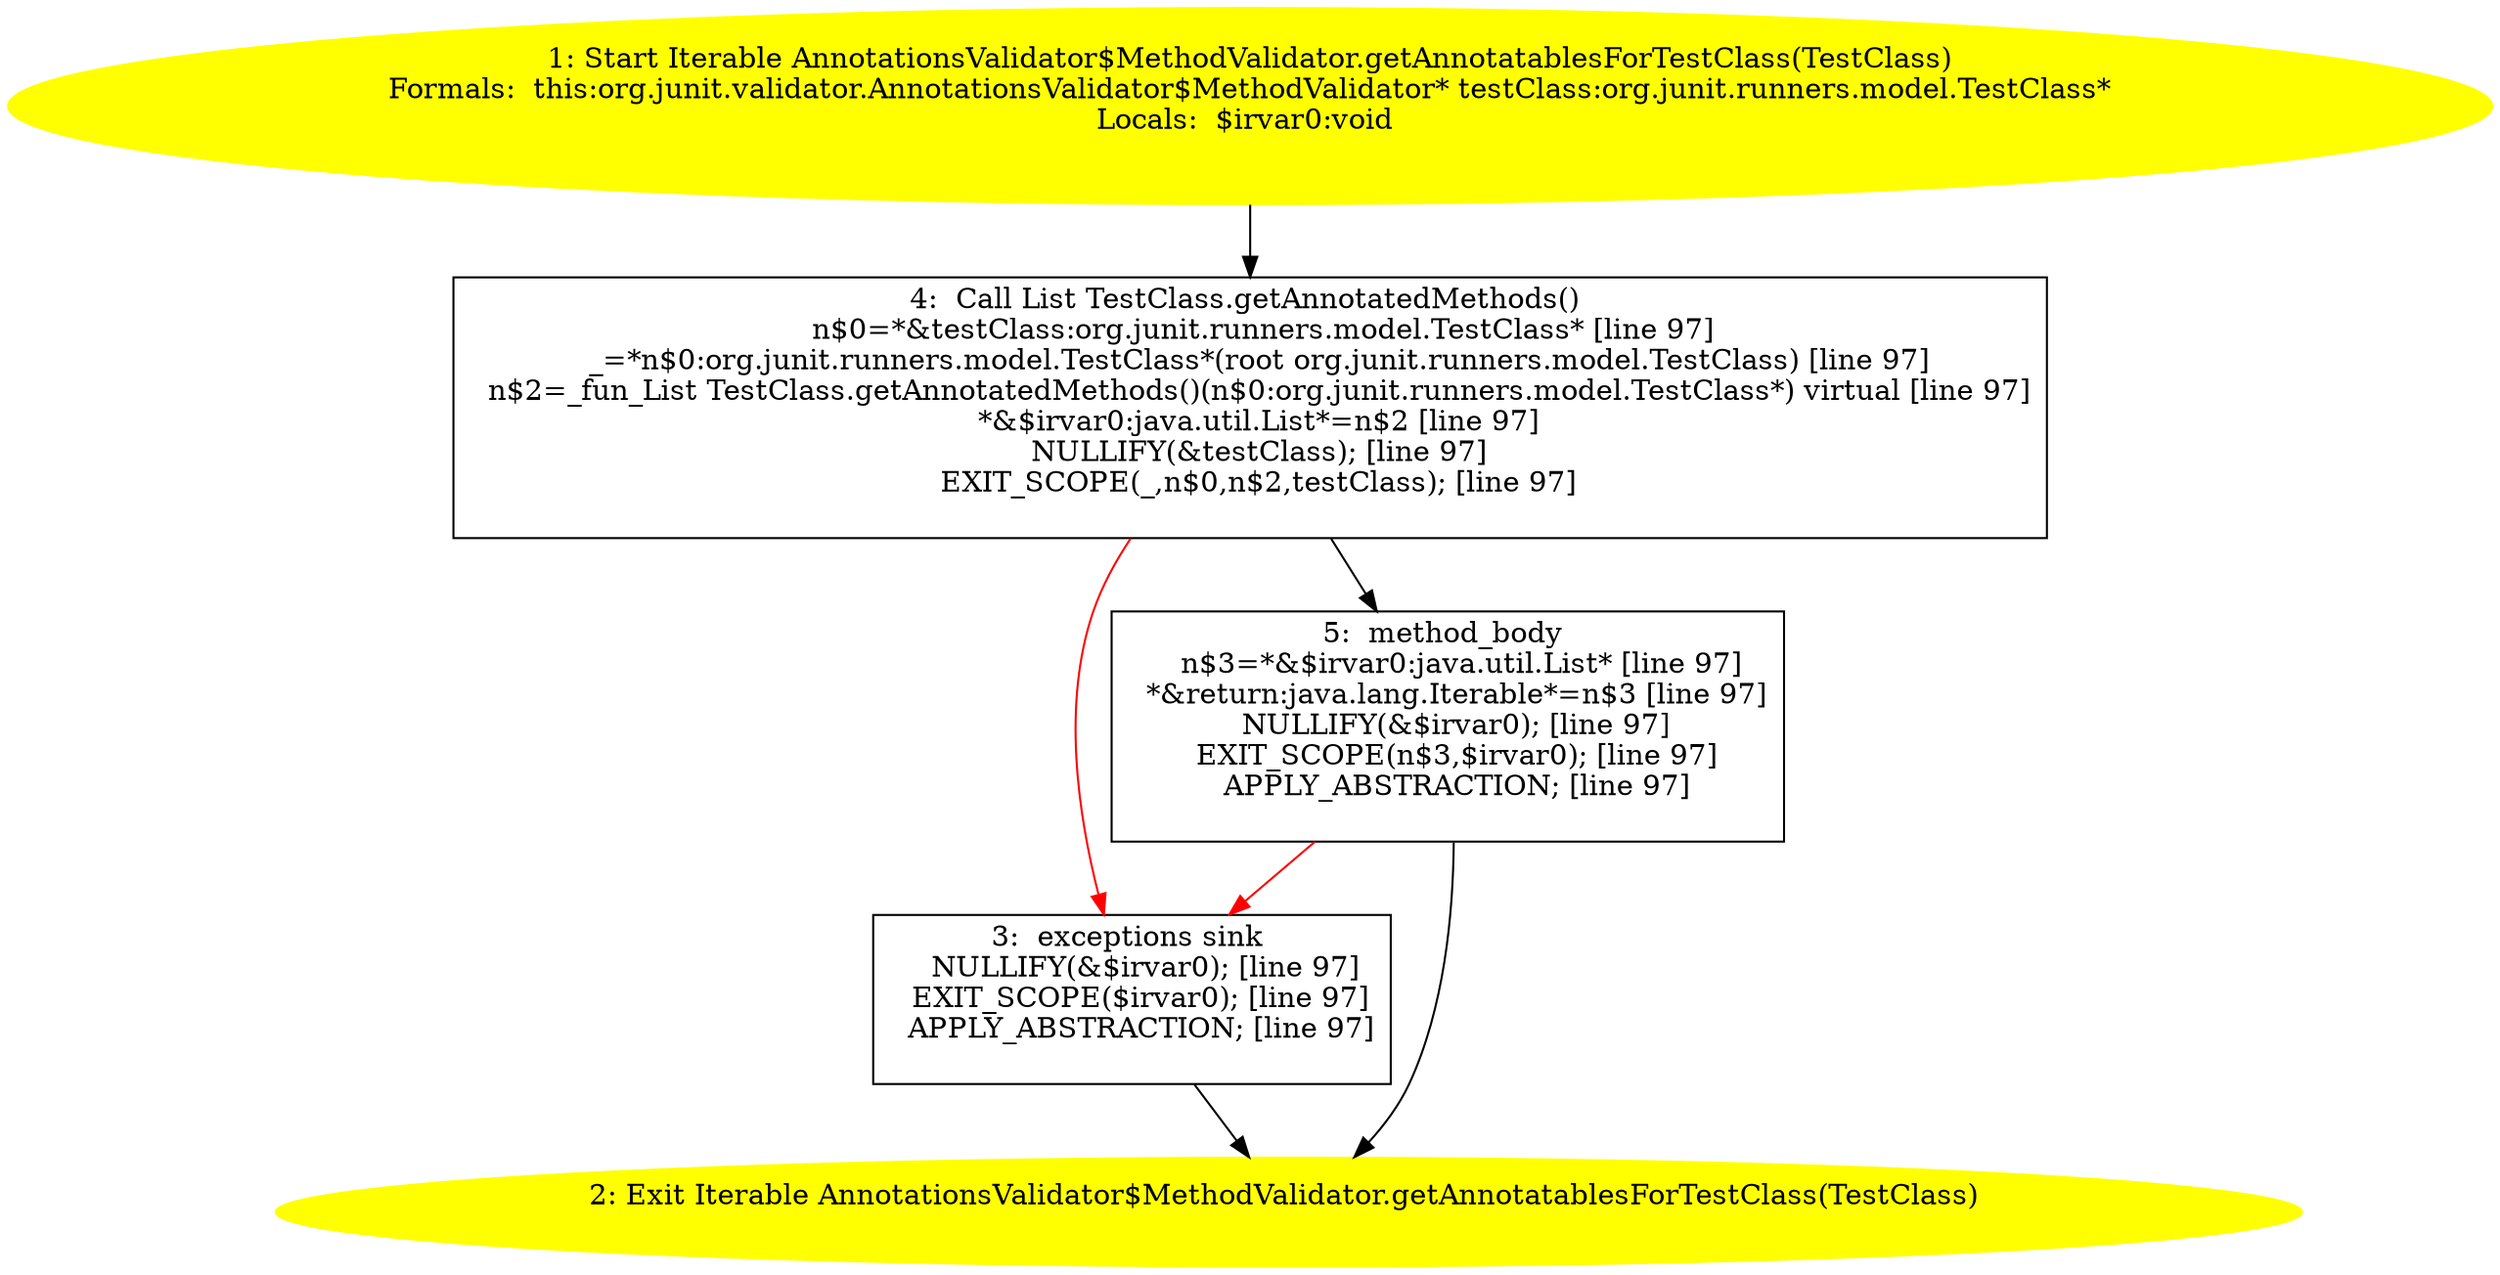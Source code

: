 /* @generated */
digraph cfg {
"org.junit.validator.AnnotationsValidator$MethodValidator.getAnnotatablesForTestClass(org.junit.runne.cbbcf30ab6e44a7c78f312ea159b1312_1" [label="1: Start Iterable AnnotationsValidator$MethodValidator.getAnnotatablesForTestClass(TestClass)\nFormals:  this:org.junit.validator.AnnotationsValidator$MethodValidator* testClass:org.junit.runners.model.TestClass*\nLocals:  $irvar0:void \n  " color=yellow style=filled]
	

	 "org.junit.validator.AnnotationsValidator$MethodValidator.getAnnotatablesForTestClass(org.junit.runne.cbbcf30ab6e44a7c78f312ea159b1312_1" -> "org.junit.validator.AnnotationsValidator$MethodValidator.getAnnotatablesForTestClass(org.junit.runne.cbbcf30ab6e44a7c78f312ea159b1312_4" ;
"org.junit.validator.AnnotationsValidator$MethodValidator.getAnnotatablesForTestClass(org.junit.runne.cbbcf30ab6e44a7c78f312ea159b1312_2" [label="2: Exit Iterable AnnotationsValidator$MethodValidator.getAnnotatablesForTestClass(TestClass) \n  " color=yellow style=filled]
	

"org.junit.validator.AnnotationsValidator$MethodValidator.getAnnotatablesForTestClass(org.junit.runne.cbbcf30ab6e44a7c78f312ea159b1312_3" [label="3:  exceptions sink \n   NULLIFY(&$irvar0); [line 97]\n  EXIT_SCOPE($irvar0); [line 97]\n  APPLY_ABSTRACTION; [line 97]\n " shape="box"]
	

	 "org.junit.validator.AnnotationsValidator$MethodValidator.getAnnotatablesForTestClass(org.junit.runne.cbbcf30ab6e44a7c78f312ea159b1312_3" -> "org.junit.validator.AnnotationsValidator$MethodValidator.getAnnotatablesForTestClass(org.junit.runne.cbbcf30ab6e44a7c78f312ea159b1312_2" ;
"org.junit.validator.AnnotationsValidator$MethodValidator.getAnnotatablesForTestClass(org.junit.runne.cbbcf30ab6e44a7c78f312ea159b1312_4" [label="4:  Call List TestClass.getAnnotatedMethods() \n   n$0=*&testClass:org.junit.runners.model.TestClass* [line 97]\n  _=*n$0:org.junit.runners.model.TestClass*(root org.junit.runners.model.TestClass) [line 97]\n  n$2=_fun_List TestClass.getAnnotatedMethods()(n$0:org.junit.runners.model.TestClass*) virtual [line 97]\n  *&$irvar0:java.util.List*=n$2 [line 97]\n  NULLIFY(&testClass); [line 97]\n  EXIT_SCOPE(_,n$0,n$2,testClass); [line 97]\n " shape="box"]
	

	 "org.junit.validator.AnnotationsValidator$MethodValidator.getAnnotatablesForTestClass(org.junit.runne.cbbcf30ab6e44a7c78f312ea159b1312_4" -> "org.junit.validator.AnnotationsValidator$MethodValidator.getAnnotatablesForTestClass(org.junit.runne.cbbcf30ab6e44a7c78f312ea159b1312_5" ;
	 "org.junit.validator.AnnotationsValidator$MethodValidator.getAnnotatablesForTestClass(org.junit.runne.cbbcf30ab6e44a7c78f312ea159b1312_4" -> "org.junit.validator.AnnotationsValidator$MethodValidator.getAnnotatablesForTestClass(org.junit.runne.cbbcf30ab6e44a7c78f312ea159b1312_3" [color="red" ];
"org.junit.validator.AnnotationsValidator$MethodValidator.getAnnotatablesForTestClass(org.junit.runne.cbbcf30ab6e44a7c78f312ea159b1312_5" [label="5:  method_body \n   n$3=*&$irvar0:java.util.List* [line 97]\n  *&return:java.lang.Iterable*=n$3 [line 97]\n  NULLIFY(&$irvar0); [line 97]\n  EXIT_SCOPE(n$3,$irvar0); [line 97]\n  APPLY_ABSTRACTION; [line 97]\n " shape="box"]
	

	 "org.junit.validator.AnnotationsValidator$MethodValidator.getAnnotatablesForTestClass(org.junit.runne.cbbcf30ab6e44a7c78f312ea159b1312_5" -> "org.junit.validator.AnnotationsValidator$MethodValidator.getAnnotatablesForTestClass(org.junit.runne.cbbcf30ab6e44a7c78f312ea159b1312_2" ;
	 "org.junit.validator.AnnotationsValidator$MethodValidator.getAnnotatablesForTestClass(org.junit.runne.cbbcf30ab6e44a7c78f312ea159b1312_5" -> "org.junit.validator.AnnotationsValidator$MethodValidator.getAnnotatablesForTestClass(org.junit.runne.cbbcf30ab6e44a7c78f312ea159b1312_3" [color="red" ];
}
